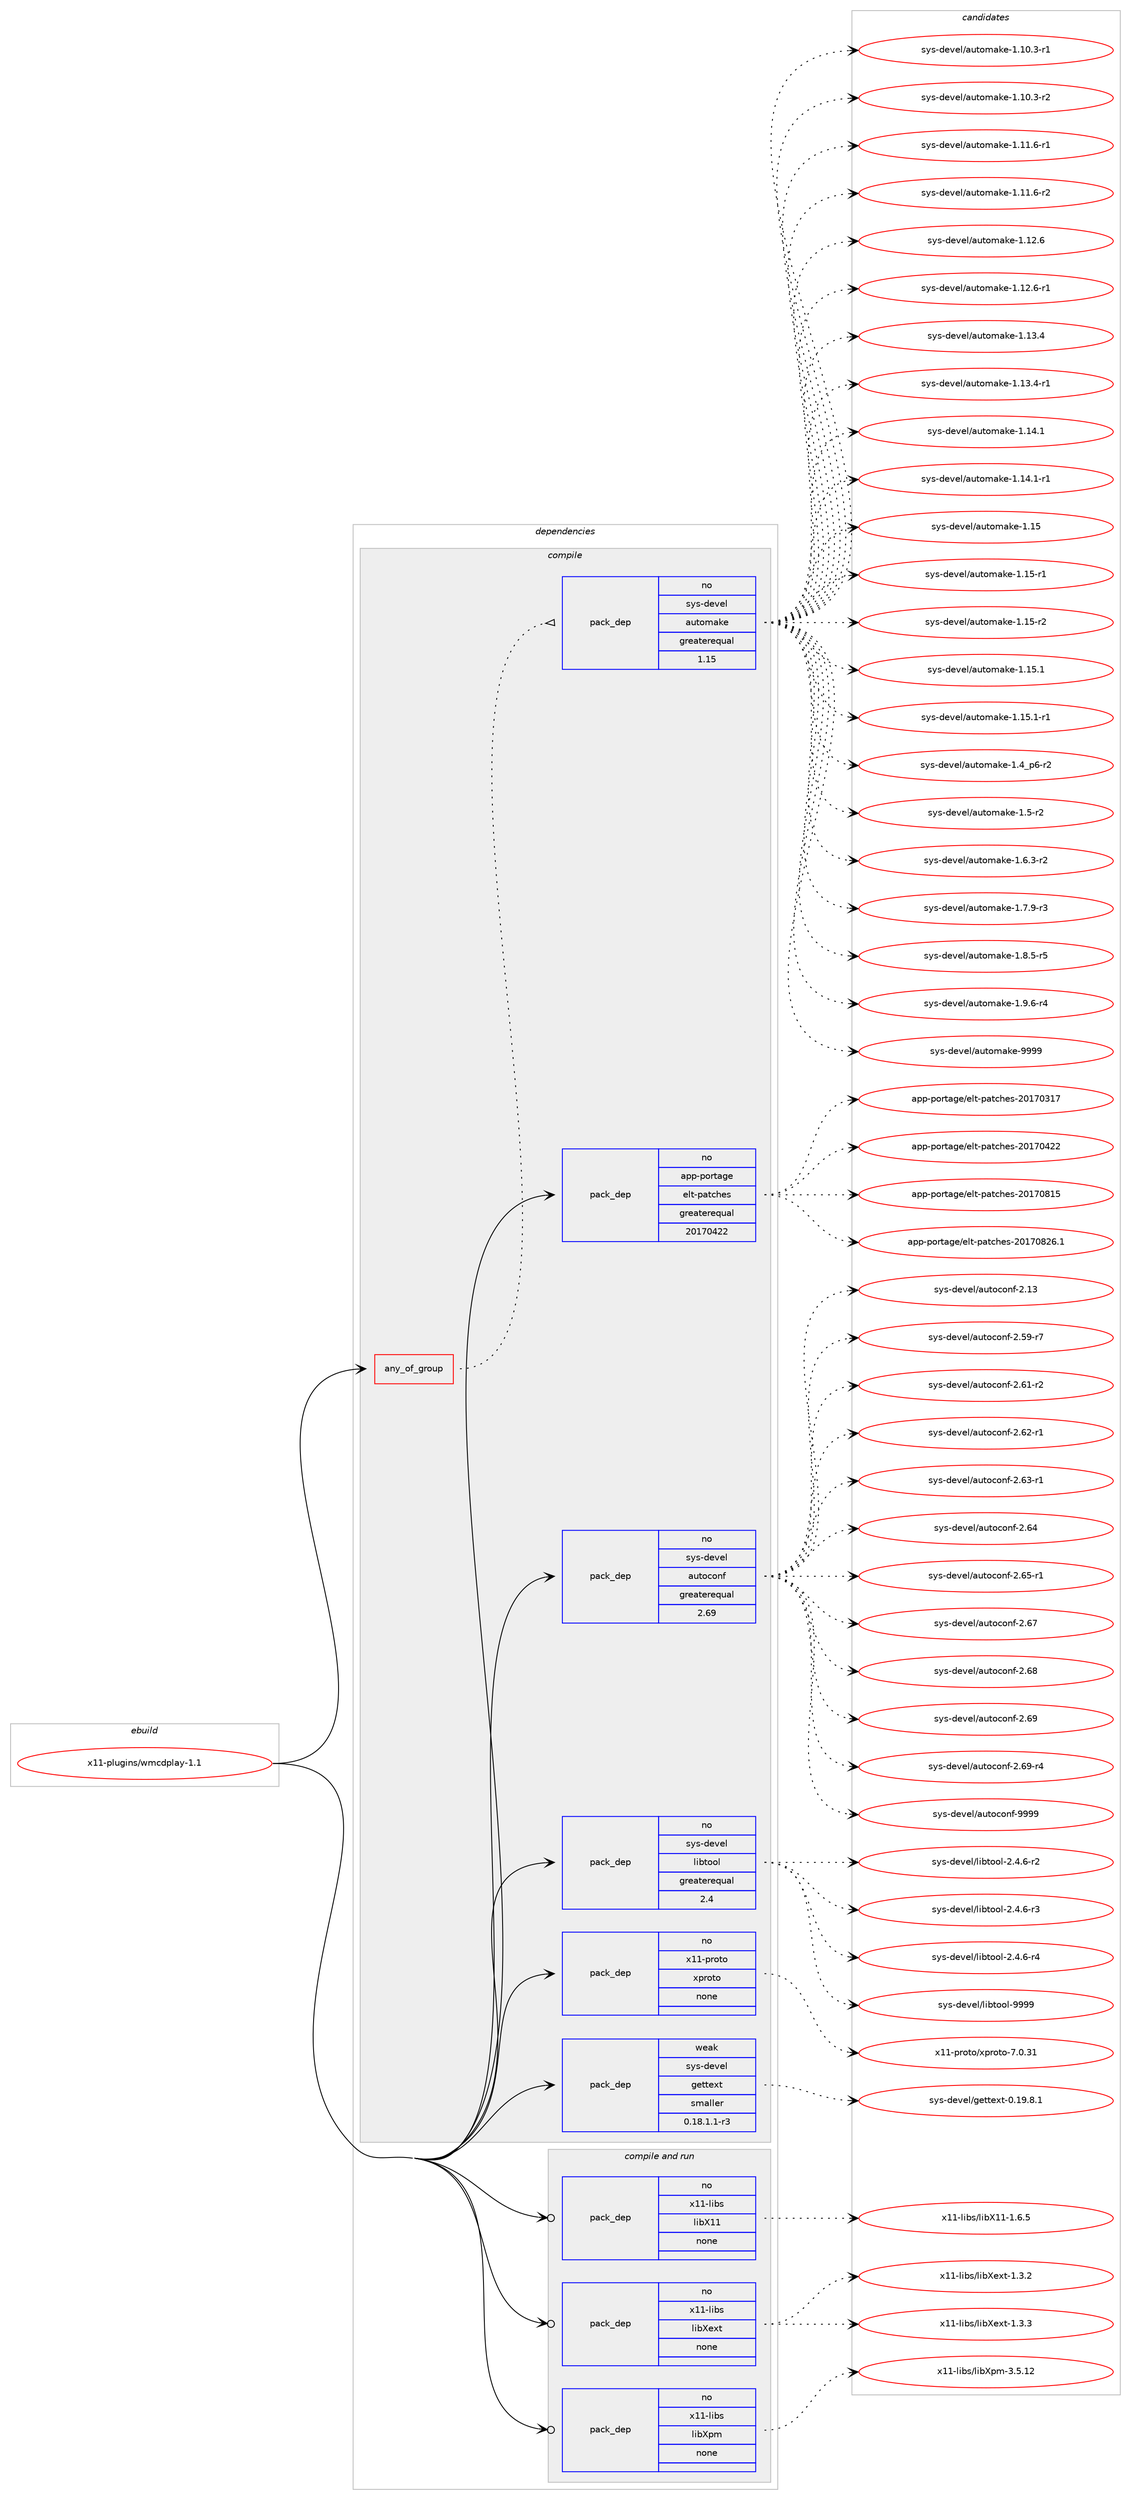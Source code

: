 digraph prolog {

# *************
# Graph options
# *************

newrank=true;
concentrate=true;
compound=true;
graph [rankdir=LR,fontname=Helvetica,fontsize=10,ranksep=1.5];#, ranksep=2.5, nodesep=0.2];
edge  [arrowhead=vee];
node  [fontname=Helvetica,fontsize=10];

# **********
# The ebuild
# **********

subgraph cluster_leftcol {
color=gray;
rank=same;
label=<<i>ebuild</i>>;
id [label="x11-plugins/wmcdplay-1.1", color=red, width=4, href="../x11-plugins/wmcdplay-1.1.svg"];
}

# ****************
# The dependencies
# ****************

subgraph cluster_midcol {
color=gray;
label=<<i>dependencies</i>>;
subgraph cluster_compile {
fillcolor="#eeeeee";
style=filled;
label=<<i>compile</i>>;
subgraph any9592 {
dependency526985 [label=<<TABLE BORDER="0" CELLBORDER="1" CELLSPACING="0" CELLPADDING="4"><TR><TD CELLPADDING="10">any_of_group</TD></TR></TABLE>>, shape=none, color=red];subgraph pack393483 {
dependency526986 [label=<<TABLE BORDER="0" CELLBORDER="1" CELLSPACING="0" CELLPADDING="4" WIDTH="220"><TR><TD ROWSPAN="6" CELLPADDING="30">pack_dep</TD></TR><TR><TD WIDTH="110">no</TD></TR><TR><TD>sys-devel</TD></TR><TR><TD>automake</TD></TR><TR><TD>greaterequal</TD></TR><TR><TD>1.15</TD></TR></TABLE>>, shape=none, color=blue];
}
dependency526985:e -> dependency526986:w [weight=20,style="dotted",arrowhead="oinv"];
}
id:e -> dependency526985:w [weight=20,style="solid",arrowhead="vee"];
subgraph pack393484 {
dependency526987 [label=<<TABLE BORDER="0" CELLBORDER="1" CELLSPACING="0" CELLPADDING="4" WIDTH="220"><TR><TD ROWSPAN="6" CELLPADDING="30">pack_dep</TD></TR><TR><TD WIDTH="110">no</TD></TR><TR><TD>app-portage</TD></TR><TR><TD>elt-patches</TD></TR><TR><TD>greaterequal</TD></TR><TR><TD>20170422</TD></TR></TABLE>>, shape=none, color=blue];
}
id:e -> dependency526987:w [weight=20,style="solid",arrowhead="vee"];
subgraph pack393485 {
dependency526988 [label=<<TABLE BORDER="0" CELLBORDER="1" CELLSPACING="0" CELLPADDING="4" WIDTH="220"><TR><TD ROWSPAN="6" CELLPADDING="30">pack_dep</TD></TR><TR><TD WIDTH="110">no</TD></TR><TR><TD>sys-devel</TD></TR><TR><TD>autoconf</TD></TR><TR><TD>greaterequal</TD></TR><TR><TD>2.69</TD></TR></TABLE>>, shape=none, color=blue];
}
id:e -> dependency526988:w [weight=20,style="solid",arrowhead="vee"];
subgraph pack393486 {
dependency526989 [label=<<TABLE BORDER="0" CELLBORDER="1" CELLSPACING="0" CELLPADDING="4" WIDTH="220"><TR><TD ROWSPAN="6" CELLPADDING="30">pack_dep</TD></TR><TR><TD WIDTH="110">no</TD></TR><TR><TD>sys-devel</TD></TR><TR><TD>libtool</TD></TR><TR><TD>greaterequal</TD></TR><TR><TD>2.4</TD></TR></TABLE>>, shape=none, color=blue];
}
id:e -> dependency526989:w [weight=20,style="solid",arrowhead="vee"];
subgraph pack393487 {
dependency526990 [label=<<TABLE BORDER="0" CELLBORDER="1" CELLSPACING="0" CELLPADDING="4" WIDTH="220"><TR><TD ROWSPAN="6" CELLPADDING="30">pack_dep</TD></TR><TR><TD WIDTH="110">no</TD></TR><TR><TD>x11-proto</TD></TR><TR><TD>xproto</TD></TR><TR><TD>none</TD></TR><TR><TD></TD></TR></TABLE>>, shape=none, color=blue];
}
id:e -> dependency526990:w [weight=20,style="solid",arrowhead="vee"];
subgraph pack393488 {
dependency526991 [label=<<TABLE BORDER="0" CELLBORDER="1" CELLSPACING="0" CELLPADDING="4" WIDTH="220"><TR><TD ROWSPAN="6" CELLPADDING="30">pack_dep</TD></TR><TR><TD WIDTH="110">weak</TD></TR><TR><TD>sys-devel</TD></TR><TR><TD>gettext</TD></TR><TR><TD>smaller</TD></TR><TR><TD>0.18.1.1-r3</TD></TR></TABLE>>, shape=none, color=blue];
}
id:e -> dependency526991:w [weight=20,style="solid",arrowhead="vee"];
}
subgraph cluster_compileandrun {
fillcolor="#eeeeee";
style=filled;
label=<<i>compile and run</i>>;
subgraph pack393489 {
dependency526992 [label=<<TABLE BORDER="0" CELLBORDER="1" CELLSPACING="0" CELLPADDING="4" WIDTH="220"><TR><TD ROWSPAN="6" CELLPADDING="30">pack_dep</TD></TR><TR><TD WIDTH="110">no</TD></TR><TR><TD>x11-libs</TD></TR><TR><TD>libX11</TD></TR><TR><TD>none</TD></TR><TR><TD></TD></TR></TABLE>>, shape=none, color=blue];
}
id:e -> dependency526992:w [weight=20,style="solid",arrowhead="odotvee"];
subgraph pack393490 {
dependency526993 [label=<<TABLE BORDER="0" CELLBORDER="1" CELLSPACING="0" CELLPADDING="4" WIDTH="220"><TR><TD ROWSPAN="6" CELLPADDING="30">pack_dep</TD></TR><TR><TD WIDTH="110">no</TD></TR><TR><TD>x11-libs</TD></TR><TR><TD>libXext</TD></TR><TR><TD>none</TD></TR><TR><TD></TD></TR></TABLE>>, shape=none, color=blue];
}
id:e -> dependency526993:w [weight=20,style="solid",arrowhead="odotvee"];
subgraph pack393491 {
dependency526994 [label=<<TABLE BORDER="0" CELLBORDER="1" CELLSPACING="0" CELLPADDING="4" WIDTH="220"><TR><TD ROWSPAN="6" CELLPADDING="30">pack_dep</TD></TR><TR><TD WIDTH="110">no</TD></TR><TR><TD>x11-libs</TD></TR><TR><TD>libXpm</TD></TR><TR><TD>none</TD></TR><TR><TD></TD></TR></TABLE>>, shape=none, color=blue];
}
id:e -> dependency526994:w [weight=20,style="solid",arrowhead="odotvee"];
}
subgraph cluster_run {
fillcolor="#eeeeee";
style=filled;
label=<<i>run</i>>;
}
}

# **************
# The candidates
# **************

subgraph cluster_choices {
rank=same;
color=gray;
label=<<i>candidates</i>>;

subgraph choice393483 {
color=black;
nodesep=1;
choice11512111545100101118101108479711711611110997107101454946494846514511449 [label="sys-devel/automake-1.10.3-r1", color=red, width=4,href="../sys-devel/automake-1.10.3-r1.svg"];
choice11512111545100101118101108479711711611110997107101454946494846514511450 [label="sys-devel/automake-1.10.3-r2", color=red, width=4,href="../sys-devel/automake-1.10.3-r2.svg"];
choice11512111545100101118101108479711711611110997107101454946494946544511449 [label="sys-devel/automake-1.11.6-r1", color=red, width=4,href="../sys-devel/automake-1.11.6-r1.svg"];
choice11512111545100101118101108479711711611110997107101454946494946544511450 [label="sys-devel/automake-1.11.6-r2", color=red, width=4,href="../sys-devel/automake-1.11.6-r2.svg"];
choice1151211154510010111810110847971171161111099710710145494649504654 [label="sys-devel/automake-1.12.6", color=red, width=4,href="../sys-devel/automake-1.12.6.svg"];
choice11512111545100101118101108479711711611110997107101454946495046544511449 [label="sys-devel/automake-1.12.6-r1", color=red, width=4,href="../sys-devel/automake-1.12.6-r1.svg"];
choice1151211154510010111810110847971171161111099710710145494649514652 [label="sys-devel/automake-1.13.4", color=red, width=4,href="../sys-devel/automake-1.13.4.svg"];
choice11512111545100101118101108479711711611110997107101454946495146524511449 [label="sys-devel/automake-1.13.4-r1", color=red, width=4,href="../sys-devel/automake-1.13.4-r1.svg"];
choice1151211154510010111810110847971171161111099710710145494649524649 [label="sys-devel/automake-1.14.1", color=red, width=4,href="../sys-devel/automake-1.14.1.svg"];
choice11512111545100101118101108479711711611110997107101454946495246494511449 [label="sys-devel/automake-1.14.1-r1", color=red, width=4,href="../sys-devel/automake-1.14.1-r1.svg"];
choice115121115451001011181011084797117116111109971071014549464953 [label="sys-devel/automake-1.15", color=red, width=4,href="../sys-devel/automake-1.15.svg"];
choice1151211154510010111810110847971171161111099710710145494649534511449 [label="sys-devel/automake-1.15-r1", color=red, width=4,href="../sys-devel/automake-1.15-r1.svg"];
choice1151211154510010111810110847971171161111099710710145494649534511450 [label="sys-devel/automake-1.15-r2", color=red, width=4,href="../sys-devel/automake-1.15-r2.svg"];
choice1151211154510010111810110847971171161111099710710145494649534649 [label="sys-devel/automake-1.15.1", color=red, width=4,href="../sys-devel/automake-1.15.1.svg"];
choice11512111545100101118101108479711711611110997107101454946495346494511449 [label="sys-devel/automake-1.15.1-r1", color=red, width=4,href="../sys-devel/automake-1.15.1-r1.svg"];
choice115121115451001011181011084797117116111109971071014549465295112544511450 [label="sys-devel/automake-1.4_p6-r2", color=red, width=4,href="../sys-devel/automake-1.4_p6-r2.svg"];
choice11512111545100101118101108479711711611110997107101454946534511450 [label="sys-devel/automake-1.5-r2", color=red, width=4,href="../sys-devel/automake-1.5-r2.svg"];
choice115121115451001011181011084797117116111109971071014549465446514511450 [label="sys-devel/automake-1.6.3-r2", color=red, width=4,href="../sys-devel/automake-1.6.3-r2.svg"];
choice115121115451001011181011084797117116111109971071014549465546574511451 [label="sys-devel/automake-1.7.9-r3", color=red, width=4,href="../sys-devel/automake-1.7.9-r3.svg"];
choice115121115451001011181011084797117116111109971071014549465646534511453 [label="sys-devel/automake-1.8.5-r5", color=red, width=4,href="../sys-devel/automake-1.8.5-r5.svg"];
choice115121115451001011181011084797117116111109971071014549465746544511452 [label="sys-devel/automake-1.9.6-r4", color=red, width=4,href="../sys-devel/automake-1.9.6-r4.svg"];
choice115121115451001011181011084797117116111109971071014557575757 [label="sys-devel/automake-9999", color=red, width=4,href="../sys-devel/automake-9999.svg"];
dependency526986:e -> choice11512111545100101118101108479711711611110997107101454946494846514511449:w [style=dotted,weight="100"];
dependency526986:e -> choice11512111545100101118101108479711711611110997107101454946494846514511450:w [style=dotted,weight="100"];
dependency526986:e -> choice11512111545100101118101108479711711611110997107101454946494946544511449:w [style=dotted,weight="100"];
dependency526986:e -> choice11512111545100101118101108479711711611110997107101454946494946544511450:w [style=dotted,weight="100"];
dependency526986:e -> choice1151211154510010111810110847971171161111099710710145494649504654:w [style=dotted,weight="100"];
dependency526986:e -> choice11512111545100101118101108479711711611110997107101454946495046544511449:w [style=dotted,weight="100"];
dependency526986:e -> choice1151211154510010111810110847971171161111099710710145494649514652:w [style=dotted,weight="100"];
dependency526986:e -> choice11512111545100101118101108479711711611110997107101454946495146524511449:w [style=dotted,weight="100"];
dependency526986:e -> choice1151211154510010111810110847971171161111099710710145494649524649:w [style=dotted,weight="100"];
dependency526986:e -> choice11512111545100101118101108479711711611110997107101454946495246494511449:w [style=dotted,weight="100"];
dependency526986:e -> choice115121115451001011181011084797117116111109971071014549464953:w [style=dotted,weight="100"];
dependency526986:e -> choice1151211154510010111810110847971171161111099710710145494649534511449:w [style=dotted,weight="100"];
dependency526986:e -> choice1151211154510010111810110847971171161111099710710145494649534511450:w [style=dotted,weight="100"];
dependency526986:e -> choice1151211154510010111810110847971171161111099710710145494649534649:w [style=dotted,weight="100"];
dependency526986:e -> choice11512111545100101118101108479711711611110997107101454946495346494511449:w [style=dotted,weight="100"];
dependency526986:e -> choice115121115451001011181011084797117116111109971071014549465295112544511450:w [style=dotted,weight="100"];
dependency526986:e -> choice11512111545100101118101108479711711611110997107101454946534511450:w [style=dotted,weight="100"];
dependency526986:e -> choice115121115451001011181011084797117116111109971071014549465446514511450:w [style=dotted,weight="100"];
dependency526986:e -> choice115121115451001011181011084797117116111109971071014549465546574511451:w [style=dotted,weight="100"];
dependency526986:e -> choice115121115451001011181011084797117116111109971071014549465646534511453:w [style=dotted,weight="100"];
dependency526986:e -> choice115121115451001011181011084797117116111109971071014549465746544511452:w [style=dotted,weight="100"];
dependency526986:e -> choice115121115451001011181011084797117116111109971071014557575757:w [style=dotted,weight="100"];
}
subgraph choice393484 {
color=black;
nodesep=1;
choice97112112451121111141169710310147101108116451129711699104101115455048495548514955 [label="app-portage/elt-patches-20170317", color=red, width=4,href="../app-portage/elt-patches-20170317.svg"];
choice97112112451121111141169710310147101108116451129711699104101115455048495548525050 [label="app-portage/elt-patches-20170422", color=red, width=4,href="../app-portage/elt-patches-20170422.svg"];
choice97112112451121111141169710310147101108116451129711699104101115455048495548564953 [label="app-portage/elt-patches-20170815", color=red, width=4,href="../app-portage/elt-patches-20170815.svg"];
choice971121124511211111411697103101471011081164511297116991041011154550484955485650544649 [label="app-portage/elt-patches-20170826.1", color=red, width=4,href="../app-portage/elt-patches-20170826.1.svg"];
dependency526987:e -> choice97112112451121111141169710310147101108116451129711699104101115455048495548514955:w [style=dotted,weight="100"];
dependency526987:e -> choice97112112451121111141169710310147101108116451129711699104101115455048495548525050:w [style=dotted,weight="100"];
dependency526987:e -> choice97112112451121111141169710310147101108116451129711699104101115455048495548564953:w [style=dotted,weight="100"];
dependency526987:e -> choice971121124511211111411697103101471011081164511297116991041011154550484955485650544649:w [style=dotted,weight="100"];
}
subgraph choice393485 {
color=black;
nodesep=1;
choice115121115451001011181011084797117116111991111101024550464951 [label="sys-devel/autoconf-2.13", color=red, width=4,href="../sys-devel/autoconf-2.13.svg"];
choice1151211154510010111810110847971171161119911111010245504653574511455 [label="sys-devel/autoconf-2.59-r7", color=red, width=4,href="../sys-devel/autoconf-2.59-r7.svg"];
choice1151211154510010111810110847971171161119911111010245504654494511450 [label="sys-devel/autoconf-2.61-r2", color=red, width=4,href="../sys-devel/autoconf-2.61-r2.svg"];
choice1151211154510010111810110847971171161119911111010245504654504511449 [label="sys-devel/autoconf-2.62-r1", color=red, width=4,href="../sys-devel/autoconf-2.62-r1.svg"];
choice1151211154510010111810110847971171161119911111010245504654514511449 [label="sys-devel/autoconf-2.63-r1", color=red, width=4,href="../sys-devel/autoconf-2.63-r1.svg"];
choice115121115451001011181011084797117116111991111101024550465452 [label="sys-devel/autoconf-2.64", color=red, width=4,href="../sys-devel/autoconf-2.64.svg"];
choice1151211154510010111810110847971171161119911111010245504654534511449 [label="sys-devel/autoconf-2.65-r1", color=red, width=4,href="../sys-devel/autoconf-2.65-r1.svg"];
choice115121115451001011181011084797117116111991111101024550465455 [label="sys-devel/autoconf-2.67", color=red, width=4,href="../sys-devel/autoconf-2.67.svg"];
choice115121115451001011181011084797117116111991111101024550465456 [label="sys-devel/autoconf-2.68", color=red, width=4,href="../sys-devel/autoconf-2.68.svg"];
choice115121115451001011181011084797117116111991111101024550465457 [label="sys-devel/autoconf-2.69", color=red, width=4,href="../sys-devel/autoconf-2.69.svg"];
choice1151211154510010111810110847971171161119911111010245504654574511452 [label="sys-devel/autoconf-2.69-r4", color=red, width=4,href="../sys-devel/autoconf-2.69-r4.svg"];
choice115121115451001011181011084797117116111991111101024557575757 [label="sys-devel/autoconf-9999", color=red, width=4,href="../sys-devel/autoconf-9999.svg"];
dependency526988:e -> choice115121115451001011181011084797117116111991111101024550464951:w [style=dotted,weight="100"];
dependency526988:e -> choice1151211154510010111810110847971171161119911111010245504653574511455:w [style=dotted,weight="100"];
dependency526988:e -> choice1151211154510010111810110847971171161119911111010245504654494511450:w [style=dotted,weight="100"];
dependency526988:e -> choice1151211154510010111810110847971171161119911111010245504654504511449:w [style=dotted,weight="100"];
dependency526988:e -> choice1151211154510010111810110847971171161119911111010245504654514511449:w [style=dotted,weight="100"];
dependency526988:e -> choice115121115451001011181011084797117116111991111101024550465452:w [style=dotted,weight="100"];
dependency526988:e -> choice1151211154510010111810110847971171161119911111010245504654534511449:w [style=dotted,weight="100"];
dependency526988:e -> choice115121115451001011181011084797117116111991111101024550465455:w [style=dotted,weight="100"];
dependency526988:e -> choice115121115451001011181011084797117116111991111101024550465456:w [style=dotted,weight="100"];
dependency526988:e -> choice115121115451001011181011084797117116111991111101024550465457:w [style=dotted,weight="100"];
dependency526988:e -> choice1151211154510010111810110847971171161119911111010245504654574511452:w [style=dotted,weight="100"];
dependency526988:e -> choice115121115451001011181011084797117116111991111101024557575757:w [style=dotted,weight="100"];
}
subgraph choice393486 {
color=black;
nodesep=1;
choice1151211154510010111810110847108105981161111111084550465246544511450 [label="sys-devel/libtool-2.4.6-r2", color=red, width=4,href="../sys-devel/libtool-2.4.6-r2.svg"];
choice1151211154510010111810110847108105981161111111084550465246544511451 [label="sys-devel/libtool-2.4.6-r3", color=red, width=4,href="../sys-devel/libtool-2.4.6-r3.svg"];
choice1151211154510010111810110847108105981161111111084550465246544511452 [label="sys-devel/libtool-2.4.6-r4", color=red, width=4,href="../sys-devel/libtool-2.4.6-r4.svg"];
choice1151211154510010111810110847108105981161111111084557575757 [label="sys-devel/libtool-9999", color=red, width=4,href="../sys-devel/libtool-9999.svg"];
dependency526989:e -> choice1151211154510010111810110847108105981161111111084550465246544511450:w [style=dotted,weight="100"];
dependency526989:e -> choice1151211154510010111810110847108105981161111111084550465246544511451:w [style=dotted,weight="100"];
dependency526989:e -> choice1151211154510010111810110847108105981161111111084550465246544511452:w [style=dotted,weight="100"];
dependency526989:e -> choice1151211154510010111810110847108105981161111111084557575757:w [style=dotted,weight="100"];
}
subgraph choice393487 {
color=black;
nodesep=1;
choice1204949451121141111161114712011211411111611145554648465149 [label="x11-proto/xproto-7.0.31", color=red, width=4,href="../x11-proto/xproto-7.0.31.svg"];
dependency526990:e -> choice1204949451121141111161114712011211411111611145554648465149:w [style=dotted,weight="100"];
}
subgraph choice393488 {
color=black;
nodesep=1;
choice1151211154510010111810110847103101116116101120116454846495746564649 [label="sys-devel/gettext-0.19.8.1", color=red, width=4,href="../sys-devel/gettext-0.19.8.1.svg"];
dependency526991:e -> choice1151211154510010111810110847103101116116101120116454846495746564649:w [style=dotted,weight="100"];
}
subgraph choice393489 {
color=black;
nodesep=1;
choice120494945108105981154710810598884949454946544653 [label="x11-libs/libX11-1.6.5", color=red, width=4,href="../x11-libs/libX11-1.6.5.svg"];
dependency526992:e -> choice120494945108105981154710810598884949454946544653:w [style=dotted,weight="100"];
}
subgraph choice393490 {
color=black;
nodesep=1;
choice12049494510810598115471081059888101120116454946514650 [label="x11-libs/libXext-1.3.2", color=red, width=4,href="../x11-libs/libXext-1.3.2.svg"];
choice12049494510810598115471081059888101120116454946514651 [label="x11-libs/libXext-1.3.3", color=red, width=4,href="../x11-libs/libXext-1.3.3.svg"];
dependency526993:e -> choice12049494510810598115471081059888101120116454946514650:w [style=dotted,weight="100"];
dependency526993:e -> choice12049494510810598115471081059888101120116454946514651:w [style=dotted,weight="100"];
}
subgraph choice393491 {
color=black;
nodesep=1;
choice1204949451081059811547108105988811210945514653464950 [label="x11-libs/libXpm-3.5.12", color=red, width=4,href="../x11-libs/libXpm-3.5.12.svg"];
dependency526994:e -> choice1204949451081059811547108105988811210945514653464950:w [style=dotted,weight="100"];
}
}

}
